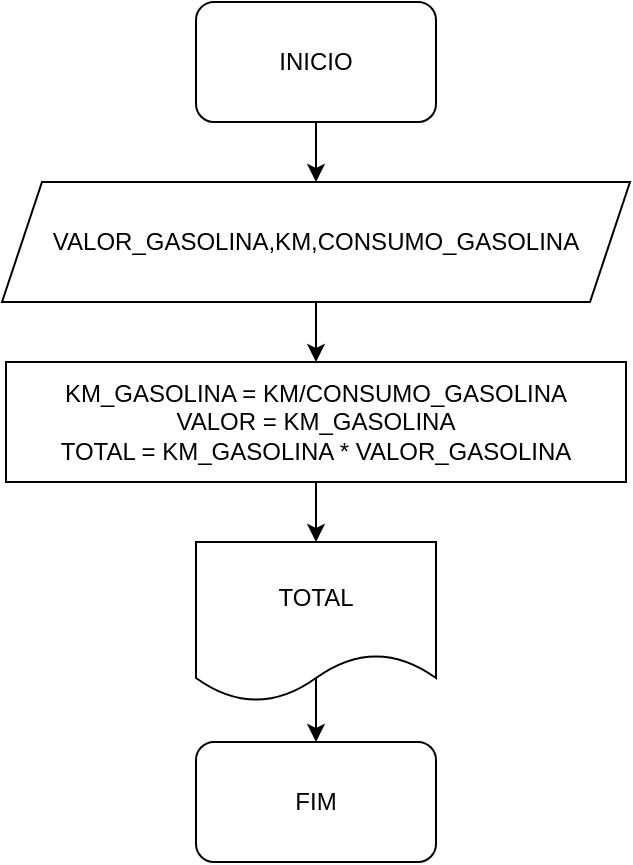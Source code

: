 <mxfile version="14.5.10" type="device"><diagram id="Qd6VLvWapuQQIRAZh0uF" name="Page-1"><mxGraphModel dx="868" dy="393" grid="1" gridSize="10" guides="1" tooltips="1" connect="1" arrows="1" fold="1" page="1" pageScale="1" pageWidth="827" pageHeight="1169" math="0" shadow="0"><root><mxCell id="0"/><mxCell id="1" parent="0"/><mxCell id="cLgLqo62Iz2ztAoYtoMs-3" style="edgeStyle=orthogonalEdgeStyle;rounded=0;orthogonalLoop=1;jettySize=auto;html=1;entryX=0.5;entryY=0;entryDx=0;entryDy=0;" edge="1" parent="1" source="cLgLqo62Iz2ztAoYtoMs-1" target="cLgLqo62Iz2ztAoYtoMs-2"><mxGeometry relative="1" as="geometry"/></mxCell><mxCell id="cLgLqo62Iz2ztAoYtoMs-1" value="INICIO" style="rounded=1;whiteSpace=wrap;html=1;" vertex="1" parent="1"><mxGeometry x="360" y="80" width="120" height="60" as="geometry"/></mxCell><mxCell id="cLgLqo62Iz2ztAoYtoMs-5" style="edgeStyle=orthogonalEdgeStyle;rounded=0;orthogonalLoop=1;jettySize=auto;html=1;entryX=0.5;entryY=0;entryDx=0;entryDy=0;" edge="1" parent="1" source="cLgLqo62Iz2ztAoYtoMs-2" target="cLgLqo62Iz2ztAoYtoMs-4"><mxGeometry relative="1" as="geometry"/></mxCell><mxCell id="cLgLqo62Iz2ztAoYtoMs-2" value="VALOR_GASOLINA,KM,CONSUMO_GASOLINA" style="shape=parallelogram;perimeter=parallelogramPerimeter;whiteSpace=wrap;html=1;fixedSize=1;" vertex="1" parent="1"><mxGeometry x="263" y="170" width="314" height="60" as="geometry"/></mxCell><mxCell id="cLgLqo62Iz2ztAoYtoMs-7" style="edgeStyle=orthogonalEdgeStyle;rounded=0;orthogonalLoop=1;jettySize=auto;html=1;entryX=0.5;entryY=0;entryDx=0;entryDy=0;" edge="1" parent="1" source="cLgLqo62Iz2ztAoYtoMs-4" target="cLgLqo62Iz2ztAoYtoMs-6"><mxGeometry relative="1" as="geometry"/></mxCell><mxCell id="cLgLqo62Iz2ztAoYtoMs-4" value="KM_GASOLINA = KM/CONSUMO_GASOLINA&lt;br&gt;VALOR = KM_GASOLINA&lt;br&gt;TOTAL = KM_GASOLINA * VALOR_GASOLINA" style="rounded=0;whiteSpace=wrap;html=1;" vertex="1" parent="1"><mxGeometry x="265" y="260" width="310" height="60" as="geometry"/></mxCell><mxCell id="cLgLqo62Iz2ztAoYtoMs-10" style="edgeStyle=orthogonalEdgeStyle;rounded=0;orthogonalLoop=1;jettySize=auto;html=1;entryX=0.5;entryY=0;entryDx=0;entryDy=0;exitX=0.5;exitY=0.825;exitDx=0;exitDy=0;exitPerimeter=0;" edge="1" parent="1" source="cLgLqo62Iz2ztAoYtoMs-6" target="cLgLqo62Iz2ztAoYtoMs-8"><mxGeometry relative="1" as="geometry"/></mxCell><mxCell id="cLgLqo62Iz2ztAoYtoMs-6" value="TOTAL" style="shape=document;whiteSpace=wrap;html=1;boundedLbl=1;" vertex="1" parent="1"><mxGeometry x="360" y="350" width="120" height="80" as="geometry"/></mxCell><mxCell id="cLgLqo62Iz2ztAoYtoMs-8" value="FIM" style="rounded=1;whiteSpace=wrap;html=1;" vertex="1" parent="1"><mxGeometry x="360" y="450" width="120" height="60" as="geometry"/></mxCell></root></mxGraphModel></diagram></mxfile>